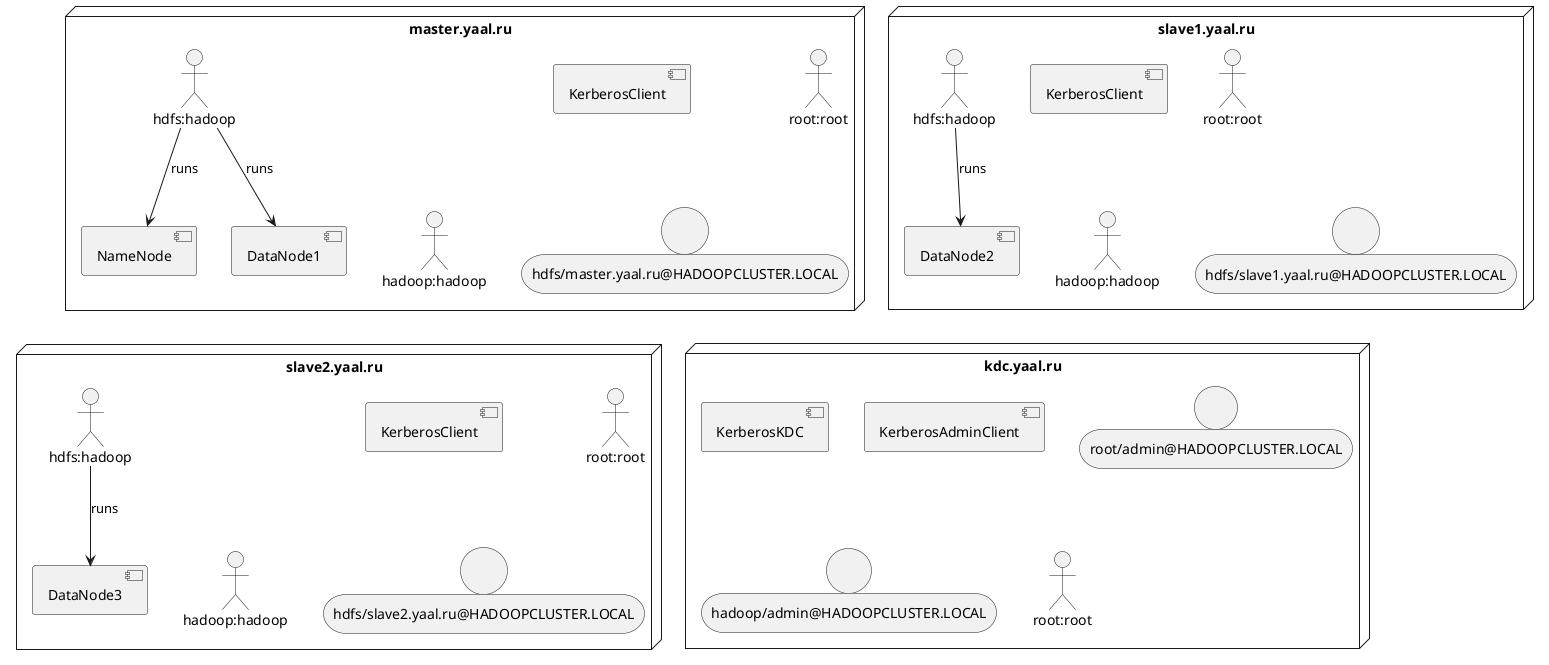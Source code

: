 @startuml
'https://plantuml.com/deployment-diagram


node "master.yaal.ru" {
    component NameNode
    component DataNode1
    component KerberosClient as KerberosClientM
    actor "root:root" as RootM
    actor "hadoop:hadoop" as HadoopM
    actor "hdfs:hadoop" as HdfsM
    person "hdfs/master.yaal.ru@HADOOPCLUSTER.LOCAL"
    HdfsM --> NameNode: runs
    HdfsM --> DataNode1: runs
}
node "slave1.yaal.ru" {
    component DataNode2
    component KerberosClient as KerberosClientS1
    actor "root:root" as RootS1
    actor "hadoop:hadoop" as HadoopS1
    actor "hdfs:hadoop" as HdfsS1
    person "hdfs/slave1.yaal.ru@HADOOPCLUSTER.LOCAL"
    HdfsS1 --> DataNode2: runs
}
node "slave2.yaal.ru" {
    component DataNode3
    component KerberosClient as KerberosClientS2
    actor "root:root" as RootS2
    actor "hadoop:hadoop" as HadoopS2
    actor "hdfs:hadoop" as HdfsS2
    person "hdfs/slave2.yaal.ru@HADOOPCLUSTER.LOCAL"
    HdfsS2 --> DataNode3: runs
}
node "kdc.yaal.ru" {
    component KerberosKDC
    component KerberosAdminClient
    person "root/admin@HADOOPCLUSTER.LOCAL"
    person "hadoop/admin@HADOOPCLUSTER.LOCAL"
    actor "root:root" as RootKdc
}

@enduml
